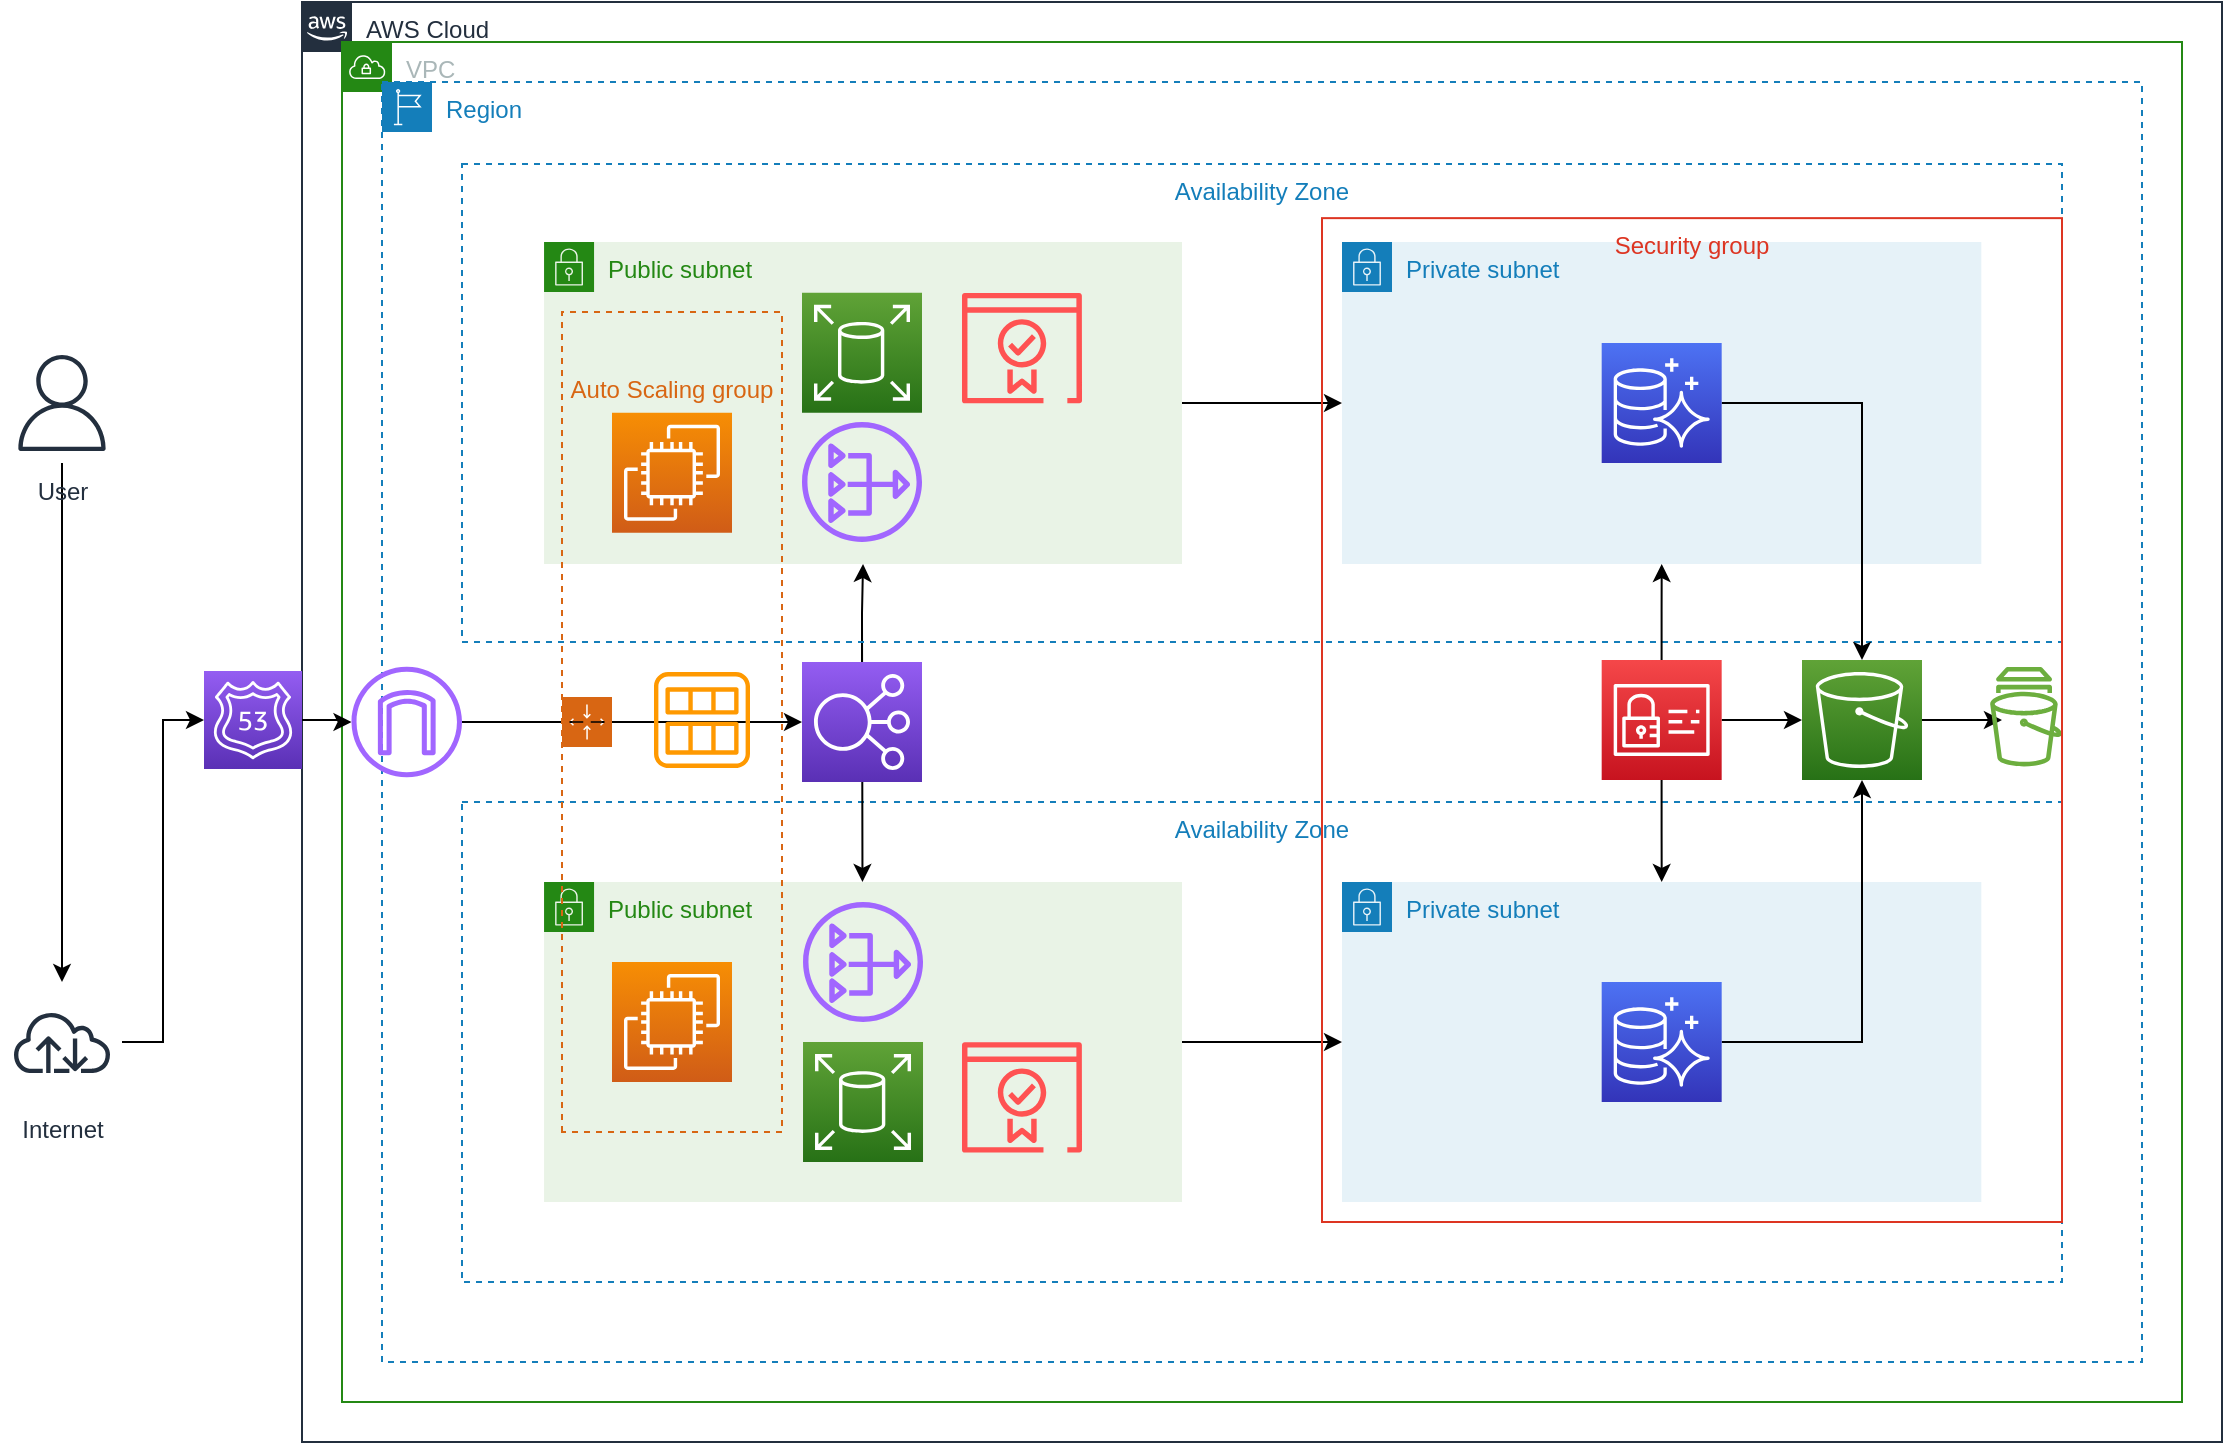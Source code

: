 <mxfile version="15.0.6" type="device"><diagram id="Ht1M8jgEwFfnCIfOTk4-" name="Page-1"><mxGraphModel dx="1632" dy="1680" grid="1" gridSize="10" guides="1" tooltips="1" connect="1" arrows="1" fold="1" page="1" pageScale="1" pageWidth="1169" pageHeight="827" math="0" shadow="0"><root><mxCell id="0"/><mxCell id="1" parent="0"/><mxCell id="tPwh7N59R_ZCn_7_KQ1E-17" value="Availability Zone" style="fillColor=none;strokeColor=#147EBA;dashed=1;verticalAlign=top;fontStyle=0;fontColor=#147EBA;" parent="1" vertex="1"><mxGeometry x="280" y="-360" width="800.0" height="240" as="geometry"/></mxCell><mxCell id="tPwh7N59R_ZCn_7_KQ1E-11" value="AWS Cloud" style="points=[[0,0],[0.25,0],[0.5,0],[0.75,0],[1,0],[1,0.25],[1,0.5],[1,0.75],[1,1],[0.75,1],[0.5,1],[0.25,1],[0,1],[0,0.75],[0,0.5],[0,0.25]];outlineConnect=0;gradientColor=none;html=1;whiteSpace=wrap;fontSize=12;fontStyle=0;shape=mxgraph.aws4.group;grIcon=mxgraph.aws4.group_aws_cloud_alt;strokeColor=#232F3E;fillColor=none;verticalAlign=top;align=left;spacingLeft=30;fontColor=#232F3E;dashed=0;" parent="1" vertex="1"><mxGeometry x="200" y="-760" width="960" height="720" as="geometry"/></mxCell><mxCell id="tPwh7N59R_ZCn_7_KQ1E-14" value="VPC" style="points=[[0,0],[0.25,0],[0.5,0],[0.75,0],[1,0],[1,0.25],[1,0.5],[1,0.75],[1,1],[0.75,1],[0.5,1],[0.25,1],[0,1],[0,0.75],[0,0.5],[0,0.25]];outlineConnect=0;gradientColor=none;html=1;whiteSpace=wrap;fontSize=12;fontStyle=0;shape=mxgraph.aws4.group;grIcon=mxgraph.aws4.group_vpc;strokeColor=#248814;fillColor=none;verticalAlign=top;align=left;spacingLeft=30;fontColor=#AAB7B8;dashed=0;" parent="1" vertex="1"><mxGeometry x="220" y="-740" width="920" height="680" as="geometry"/></mxCell><mxCell id="tPwh7N59R_ZCn_7_KQ1E-15" value="Region" style="points=[[0,0],[0.25,0],[0.5,0],[0.75,0],[1,0],[1,0.25],[1,0.5],[1,0.75],[1,1],[0.75,1],[0.5,1],[0.25,1],[0,1],[0,0.75],[0,0.5],[0,0.25]];outlineConnect=0;gradientColor=none;html=1;whiteSpace=wrap;fontSize=12;fontStyle=0;shape=mxgraph.aws4.group;grIcon=mxgraph.aws4.group_region;strokeColor=#147EBA;fillColor=none;verticalAlign=top;align=left;spacingLeft=30;fontColor=#147EBA;dashed=1;" parent="1" vertex="1"><mxGeometry x="240" y="-720" width="880" height="640" as="geometry"/></mxCell><mxCell id="bKLYIbhU023PiP-nMiZC-33" style="edgeStyle=orthogonalEdgeStyle;rounded=0;orthogonalLoop=1;jettySize=auto;html=1;entryX=0;entryY=0.5;entryDx=0;entryDy=0;" edge="1" parent="1" source="bKLYIbhU023PiP-nMiZC-6" target="bKLYIbhU023PiP-nMiZC-11"><mxGeometry relative="1" as="geometry"/></mxCell><mxCell id="bKLYIbhU023PiP-nMiZC-6" value="Public subnet" style="points=[[0,0],[0.25,0],[0.5,0],[0.75,0],[1,0],[1,0.25],[1,0.5],[1,0.75],[1,1],[0.75,1],[0.5,1],[0.25,1],[0,1],[0,0.75],[0,0.5],[0,0.25]];outlineConnect=0;gradientColor=none;html=1;whiteSpace=wrap;fontSize=12;fontStyle=0;shape=mxgraph.aws4.group;grIcon=mxgraph.aws4.group_security_group;grStroke=0;strokeColor=#248814;fillColor=#E9F3E6;verticalAlign=top;align=left;spacingLeft=30;fontColor=#248814;dashed=0;" vertex="1" parent="1"><mxGeometry x="321.03" y="-320" width="318.97" height="160" as="geometry"/></mxCell><mxCell id="tPwh7N59R_ZCn_7_KQ1E-4" style="edgeStyle=orthogonalEdgeStyle;rounded=0;orthogonalLoop=1;jettySize=auto;html=1;" parent="1" source="bKLYIbhU023PiP-nMiZC-1" target="bKLYIbhU023PiP-nMiZC-2" edge="1"><mxGeometry relative="1" as="geometry"><mxPoint x="50" y="-640" as="sourcePoint"/><mxPoint x="50.475" y="-439" as="targetPoint"/></mxGeometry></mxCell><mxCell id="tPwh7N59R_ZCn_7_KQ1E-6" style="edgeStyle=orthogonalEdgeStyle;rounded=0;orthogonalLoop=1;jettySize=auto;html=1;entryX=0;entryY=0.5;entryDx=0;entryDy=0;entryPerimeter=0;" parent="1" source="bKLYIbhU023PiP-nMiZC-2" target="tPwh7N59R_ZCn_7_KQ1E-5" edge="1"><mxGeometry relative="1" as="geometry"><mxPoint x="90.95" y="-413.5" as="sourcePoint"/></mxGeometry></mxCell><mxCell id="tPwh7N59R_ZCn_7_KQ1E-13" style="edgeStyle=orthogonalEdgeStyle;rounded=0;orthogonalLoop=1;jettySize=auto;html=1;" parent="1" source="tPwh7N59R_ZCn_7_KQ1E-5" target="tPwh7N59R_ZCn_7_KQ1E-7" edge="1"><mxGeometry relative="1" as="geometry"/></mxCell><mxCell id="tPwh7N59R_ZCn_7_KQ1E-5" value="" style="points=[[0,0,0],[0.25,0,0],[0.5,0,0],[0.75,0,0],[1,0,0],[0,1,0],[0.25,1,0],[0.5,1,0],[0.75,1,0],[1,1,0],[0,0.25,0],[0,0.5,0],[0,0.75,0],[1,0.25,0],[1,0.5,0],[1,0.75,0]];outlineConnect=0;fontColor=#232F3E;gradientColor=#945DF2;gradientDirection=north;fillColor=#5A30B5;strokeColor=#ffffff;dashed=0;verticalLabelPosition=bottom;verticalAlign=top;align=center;html=1;fontSize=12;fontStyle=0;aspect=fixed;shape=mxgraph.aws4.resourceIcon;resIcon=mxgraph.aws4.route_53;" parent="1" vertex="1"><mxGeometry x="151" y="-425.5" width="49" height="49" as="geometry"/></mxCell><mxCell id="bKLYIbhU023PiP-nMiZC-29" style="edgeStyle=orthogonalEdgeStyle;rounded=0;orthogonalLoop=1;jettySize=auto;html=1;" edge="1" parent="1" source="tPwh7N59R_ZCn_7_KQ1E-7" target="bKLYIbhU023PiP-nMiZC-14"><mxGeometry relative="1" as="geometry"/></mxCell><mxCell id="tPwh7N59R_ZCn_7_KQ1E-7" value="" style="outlineConnect=0;fontColor=#232F3E;gradientColor=none;fillColor=#A166FF;strokeColor=none;dashed=0;verticalLabelPosition=bottom;verticalAlign=top;align=center;html=1;fontSize=12;fontStyle=0;aspect=fixed;pointerEvents=1;shape=mxgraph.aws4.internet_gateway;" parent="1" vertex="1"><mxGeometry x="224.75" y="-427.63" width="55.25" height="55.25" as="geometry"/></mxCell><mxCell id="bKLYIbhU023PiP-nMiZC-2" value="Internet" style="outlineConnect=0;fontColor=#232F3E;gradientColor=none;strokeColor=#232F3E;fillColor=#ffffff;dashed=0;verticalLabelPosition=bottom;verticalAlign=top;align=center;html=1;fontSize=12;fontStyle=0;aspect=fixed;shape=mxgraph.aws4.resourceIcon;resIcon=mxgraph.aws4.internet;" vertex="1" parent="1"><mxGeometry x="50" y="-270" width="60" height="60" as="geometry"/></mxCell><mxCell id="bKLYIbhU023PiP-nMiZC-30" style="edgeStyle=orthogonalEdgeStyle;rounded=0;orthogonalLoop=1;jettySize=auto;html=1;entryX=0.5;entryY=1;entryDx=0;entryDy=0;" edge="1" parent="1" source="bKLYIbhU023PiP-nMiZC-14" target="bKLYIbhU023PiP-nMiZC-5"><mxGeometry relative="1" as="geometry"/></mxCell><mxCell id="bKLYIbhU023PiP-nMiZC-31" style="edgeStyle=orthogonalEdgeStyle;rounded=0;orthogonalLoop=1;jettySize=auto;html=1;entryX=0.273;entryY=0.625;entryDx=0;entryDy=0;entryPerimeter=0;" edge="1" parent="1" source="bKLYIbhU023PiP-nMiZC-14" target="tPwh7N59R_ZCn_7_KQ1E-15"><mxGeometry relative="1" as="geometry"/></mxCell><mxCell id="bKLYIbhU023PiP-nMiZC-14" value="" style="points=[[0,0,0],[0.25,0,0],[0.5,0,0],[0.75,0,0],[1,0,0],[0,1,0],[0.25,1,0],[0.5,1,0],[0.75,1,0],[1,1,0],[0,0.25,0],[0,0.5,0],[0,0.75,0],[1,0.25,0],[1,0.5,0],[1,0.75,0]];outlineConnect=0;fontColor=#232F3E;gradientColor=#945DF2;gradientDirection=north;fillColor=#5A30B5;strokeColor=#ffffff;dashed=0;verticalLabelPosition=bottom;verticalAlign=top;align=center;html=1;fontSize=12;fontStyle=0;aspect=fixed;shape=mxgraph.aws4.resourceIcon;resIcon=mxgraph.aws4.elastic_load_balancing;" vertex="1" parent="1"><mxGeometry x="450" y="-430" width="60" height="60" as="geometry"/></mxCell><mxCell id="bKLYIbhU023PiP-nMiZC-11" value="Private subnet" style="points=[[0,0],[0.25,0],[0.5,0],[0.75,0],[1,0],[1,0.25],[1,0.5],[1,0.75],[1,1],[0.75,1],[0.5,1],[0.25,1],[0,1],[0,0.75],[0,0.5],[0,0.25]];outlineConnect=0;gradientColor=none;html=1;whiteSpace=wrap;fontSize=12;fontStyle=0;shape=mxgraph.aws4.group;grIcon=mxgraph.aws4.group_security_group;grStroke=0;strokeColor=#147EBA;fillColor=#E6F2F8;verticalAlign=top;align=left;spacingLeft=30;fontColor=#147EBA;dashed=0;" vertex="1" parent="1"><mxGeometry x="720" y="-320" width="319.67" height="160" as="geometry"/></mxCell><mxCell id="bKLYIbhU023PiP-nMiZC-46" style="edgeStyle=orthogonalEdgeStyle;rounded=0;orthogonalLoop=1;jettySize=auto;html=1;entryX=0.5;entryY=1;entryDx=0;entryDy=0;entryPerimeter=0;" edge="1" parent="1" source="bKLYIbhU023PiP-nMiZC-17" target="bKLYIbhU023PiP-nMiZC-35"><mxGeometry relative="1" as="geometry"/></mxCell><mxCell id="bKLYIbhU023PiP-nMiZC-17" value="" style="points=[[0,0,0],[0.25,0,0],[0.5,0,0],[0.75,0,0],[1,0,0],[0,1,0],[0.25,1,0],[0.5,1,0],[0.75,1,0],[1,1,0],[0,0.25,0],[0,0.5,0],[0,0.75,0],[1,0.25,0],[1,0.5,0],[1,0.75,0]];outlineConnect=0;fontColor=#232F3E;gradientColor=#4D72F3;gradientDirection=north;fillColor=#3334B9;strokeColor=#ffffff;dashed=0;verticalLabelPosition=bottom;verticalAlign=top;align=center;html=1;fontSize=12;fontStyle=0;aspect=fixed;shape=mxgraph.aws4.resourceIcon;resIcon=mxgraph.aws4.aurora;" vertex="1" parent="1"><mxGeometry x="849.84" y="-270" width="60" height="60" as="geometry"/></mxCell><mxCell id="bKLYIbhU023PiP-nMiZC-19" value="" style="points=[[0,0,0],[0.25,0,0],[0.5,0,0],[0.75,0,0],[1,0,0],[0,1,0],[0.25,1,0],[0.5,1,0],[0.75,1,0],[1,1,0],[0,0.25,0],[0,0.5,0],[0,0.75,0],[1,0.25,0],[1,0.5,0],[1,0.75,0]];outlineConnect=0;fontColor=#232F3E;gradientColor=#60A337;gradientDirection=north;fillColor=#277116;strokeColor=#ffffff;dashed=0;verticalLabelPosition=bottom;verticalAlign=top;align=center;html=1;fontSize=12;fontStyle=0;aspect=fixed;shape=mxgraph.aws4.resourceIcon;resIcon=mxgraph.aws4.elastic_block_store;" vertex="1" parent="1"><mxGeometry x="450.51" y="-240" width="60" height="60" as="geometry"/></mxCell><mxCell id="bKLYIbhU023PiP-nMiZC-23" value="" style="outlineConnect=0;fontColor=#232F3E;gradientColor=none;fillColor=#FF5252;strokeColor=none;dashed=0;verticalLabelPosition=bottom;verticalAlign=top;align=center;html=1;fontSize=12;fontStyle=0;aspect=fixed;pointerEvents=1;shape=mxgraph.aws4.certificate_manager_2;" vertex="1" parent="1"><mxGeometry x="530" y="-240" width="60" height="55.38" as="geometry"/></mxCell><mxCell id="bKLYIbhU023PiP-nMiZC-26" value="" style="outlineConnect=0;fontColor=#232F3E;gradientColor=none;fillColor=#A166FF;strokeColor=none;dashed=0;verticalLabelPosition=bottom;verticalAlign=top;align=center;html=1;fontSize=12;fontStyle=0;aspect=fixed;pointerEvents=1;shape=mxgraph.aws4.nat_gateway;" vertex="1" parent="1"><mxGeometry x="450.51" y="-310" width="60" height="60" as="geometry"/></mxCell><mxCell id="tPwh7N59R_ZCn_7_KQ1E-16" value="Availability Zone" style="fillColor=none;strokeColor=#147EBA;dashed=1;verticalAlign=top;fontStyle=0;fontColor=#147EBA;" parent="1" vertex="1"><mxGeometry x="280" y="-679" width="800.0" height="239" as="geometry"/></mxCell><mxCell id="bKLYIbhU023PiP-nMiZC-34" style="edgeStyle=orthogonalEdgeStyle;rounded=0;orthogonalLoop=1;jettySize=auto;html=1;" edge="1" parent="1" source="bKLYIbhU023PiP-nMiZC-5" target="bKLYIbhU023PiP-nMiZC-9"><mxGeometry relative="1" as="geometry"/></mxCell><mxCell id="bKLYIbhU023PiP-nMiZC-5" value="Public subnet" style="points=[[0,0],[0.25,0],[0.5,0],[0.75,0],[1,0],[1,0.25],[1,0.5],[1,0.75],[1,1],[0.75,1],[0.5,1],[0.25,1],[0,1],[0,0.75],[0,0.5],[0,0.25]];outlineConnect=0;gradientColor=none;html=1;whiteSpace=wrap;fontSize=12;fontStyle=0;shape=mxgraph.aws4.group;grIcon=mxgraph.aws4.group_security_group;grStroke=0;strokeColor=#248814;fillColor=#E9F3E6;verticalAlign=top;align=left;spacingLeft=30;fontColor=#248814;dashed=0;" vertex="1" parent="1"><mxGeometry x="321.03" y="-640" width="318.97" height="161" as="geometry"/></mxCell><mxCell id="bKLYIbhU023PiP-nMiZC-9" value="Private subnet" style="points=[[0,0],[0.25,0],[0.5,0],[0.75,0],[1,0],[1,0.25],[1,0.5],[1,0.75],[1,1],[0.75,1],[0.5,1],[0.25,1],[0,1],[0,0.75],[0,0.5],[0,0.25]];outlineConnect=0;gradientColor=none;html=1;whiteSpace=wrap;fontSize=12;fontStyle=0;shape=mxgraph.aws4.group;grIcon=mxgraph.aws4.group_security_group;grStroke=0;strokeColor=#147EBA;fillColor=#E6F2F8;verticalAlign=top;align=left;spacingLeft=30;fontColor=#147EBA;dashed=0;" vertex="1" parent="1"><mxGeometry x="720" y="-640" width="319.67" height="161" as="geometry"/></mxCell><mxCell id="bKLYIbhU023PiP-nMiZC-45" style="edgeStyle=orthogonalEdgeStyle;rounded=0;orthogonalLoop=1;jettySize=auto;html=1;entryX=0.5;entryY=0;entryDx=0;entryDy=0;entryPerimeter=0;" edge="1" parent="1" source="bKLYIbhU023PiP-nMiZC-18" target="bKLYIbhU023PiP-nMiZC-35"><mxGeometry relative="1" as="geometry"/></mxCell><mxCell id="bKLYIbhU023PiP-nMiZC-18" value="" style="points=[[0,0,0],[0.25,0,0],[0.5,0,0],[0.75,0,0],[1,0,0],[0,1,0],[0.25,1,0],[0.5,1,0],[0.75,1,0],[1,1,0],[0,0.25,0],[0,0.5,0],[0,0.75,0],[1,0.25,0],[1,0.5,0],[1,0.75,0]];outlineConnect=0;fontColor=#232F3E;gradientColor=#4D72F3;gradientDirection=north;fillColor=#3334B9;strokeColor=#ffffff;dashed=0;verticalLabelPosition=bottom;verticalAlign=top;align=center;html=1;fontSize=12;fontStyle=0;aspect=fixed;shape=mxgraph.aws4.resourceIcon;resIcon=mxgraph.aws4.aurora;" vertex="1" parent="1"><mxGeometry x="849.84" y="-589.5" width="60" height="60" as="geometry"/></mxCell><mxCell id="bKLYIbhU023PiP-nMiZC-16" value="" style="points=[[0,0,0],[0.25,0,0],[0.5,0,0],[0.75,0,0],[1,0,0],[0,1,0],[0.25,1,0],[0.5,1,0],[0.75,1,0],[1,1,0],[0,0.25,0],[0,0.5,0],[0,0.75,0],[1,0.25,0],[1,0.5,0],[1,0.75,0]];outlineConnect=0;fontColor=#232F3E;gradientColor=#F78E04;gradientDirection=north;fillColor=#D05C17;strokeColor=#ffffff;dashed=0;verticalLabelPosition=bottom;verticalAlign=top;align=center;html=1;fontSize=12;fontStyle=0;aspect=fixed;shape=mxgraph.aws4.resourceIcon;resIcon=mxgraph.aws4.ec2;" vertex="1" parent="1"><mxGeometry x="355" y="-554.62" width="60" height="60" as="geometry"/></mxCell><mxCell id="bKLYIbhU023PiP-nMiZC-20" value="" style="points=[[0,0,0],[0.25,0,0],[0.5,0,0],[0.75,0,0],[1,0,0],[0,1,0],[0.25,1,0],[0.5,1,0],[0.75,1,0],[1,1,0],[0,0.25,0],[0,0.5,0],[0,0.75,0],[1,0.25,0],[1,0.5,0],[1,0.75,0]];outlineConnect=0;fontColor=#232F3E;gradientColor=#60A337;gradientDirection=north;fillColor=#277116;strokeColor=#ffffff;dashed=0;verticalLabelPosition=bottom;verticalAlign=top;align=center;html=1;fontSize=12;fontStyle=0;aspect=fixed;shape=mxgraph.aws4.resourceIcon;resIcon=mxgraph.aws4.elastic_block_store;" vertex="1" parent="1"><mxGeometry x="450" y="-614.62" width="60" height="60" as="geometry"/></mxCell><mxCell id="bKLYIbhU023PiP-nMiZC-37" style="edgeStyle=orthogonalEdgeStyle;rounded=0;orthogonalLoop=1;jettySize=auto;html=1;" edge="1" parent="1" source="bKLYIbhU023PiP-nMiZC-21" target="bKLYIbhU023PiP-nMiZC-9"><mxGeometry relative="1" as="geometry"/></mxCell><mxCell id="bKLYIbhU023PiP-nMiZC-38" style="edgeStyle=orthogonalEdgeStyle;rounded=0;orthogonalLoop=1;jettySize=auto;html=1;" edge="1" parent="1" source="bKLYIbhU023PiP-nMiZC-21" target="bKLYIbhU023PiP-nMiZC-11"><mxGeometry relative="1" as="geometry"/></mxCell><mxCell id="bKLYIbhU023PiP-nMiZC-27" value="Auto Scaling group" style="points=[[0,0],[0.25,0],[0.5,0],[0.75,0],[1,0],[1,0.25],[1,0.5],[1,0.75],[1,1],[0.75,1],[0.5,1],[0.25,1],[0,1],[0,0.75],[0,0.5],[0,0.25]];outlineConnect=0;gradientColor=none;html=1;whiteSpace=wrap;fontSize=12;fontStyle=0;shape=mxgraph.aws4.groupCenter;grIcon=mxgraph.aws4.group_auto_scaling_group;grStroke=1;strokeColor=#D86613;fillColor=none;verticalAlign=top;align=center;fontColor=#D86613;dashed=1;spacingTop=25;direction=south;flipV=1;flipH=1;" vertex="1" parent="1"><mxGeometry x="330" y="-605" width="110" height="410" as="geometry"/></mxCell><mxCell id="bKLYIbhU023PiP-nMiZC-48" style="edgeStyle=orthogonalEdgeStyle;rounded=0;orthogonalLoop=1;jettySize=auto;html=1;entryX=0;entryY=0.5;entryDx=0;entryDy=0;entryPerimeter=0;" edge="1" parent="1" source="bKLYIbhU023PiP-nMiZC-21" target="bKLYIbhU023PiP-nMiZC-35"><mxGeometry relative="1" as="geometry"/></mxCell><mxCell id="bKLYIbhU023PiP-nMiZC-21" value="" style="points=[[0,0,0],[0.25,0,0],[0.5,0,0],[0.75,0,0],[1,0,0],[0,1,0],[0.25,1,0],[0.5,1,0],[0.75,1,0],[1,1,0],[0,0.25,0],[0,0.5,0],[0,0.75,0],[1,0.25,0],[1,0.5,0],[1,0.75,0]];outlineConnect=0;fontColor=#232F3E;gradientColor=#F54749;gradientDirection=north;fillColor=#C7131F;strokeColor=#ffffff;dashed=0;verticalLabelPosition=bottom;verticalAlign=top;align=center;html=1;fontSize=12;fontStyle=0;aspect=fixed;shape=mxgraph.aws4.resourceIcon;resIcon=mxgraph.aws4.identity_and_access_management;" vertex="1" parent="1"><mxGeometry x="849.84" y="-431" width="60" height="60" as="geometry"/></mxCell><mxCell id="bKLYIbhU023PiP-nMiZC-24" value="" style="outlineConnect=0;fontColor=#232F3E;gradientColor=none;fillColor=#FF5252;strokeColor=none;dashed=0;verticalLabelPosition=bottom;verticalAlign=top;align=center;html=1;fontSize=12;fontStyle=0;aspect=fixed;pointerEvents=1;shape=mxgraph.aws4.certificate_manager_2;" vertex="1" parent="1"><mxGeometry x="530" y="-614.62" width="60" height="55.38" as="geometry"/></mxCell><mxCell id="bKLYIbhU023PiP-nMiZC-25" value="" style="outlineConnect=0;fontColor=#232F3E;gradientColor=none;fillColor=#A166FF;strokeColor=none;dashed=0;verticalLabelPosition=bottom;verticalAlign=top;align=center;html=1;fontSize=12;fontStyle=0;aspect=fixed;pointerEvents=1;shape=mxgraph.aws4.nat_gateway;" vertex="1" parent="1"><mxGeometry x="450" y="-550" width="60" height="60" as="geometry"/></mxCell><mxCell id="bKLYIbhU023PiP-nMiZC-15" value="" style="points=[[0,0,0],[0.25,0,0],[0.5,0,0],[0.75,0,0],[1,0,0],[0,1,0],[0.25,1,0],[0.5,1,0],[0.75,1,0],[1,1,0],[0,0.25,0],[0,0.5,0],[0,0.75,0],[1,0.25,0],[1,0.5,0],[1,0.75,0]];outlineConnect=0;fontColor=#232F3E;gradientColor=#F78E04;gradientDirection=north;fillColor=#D05C17;strokeColor=#ffffff;dashed=0;verticalLabelPosition=bottom;verticalAlign=top;align=center;html=1;fontSize=12;fontStyle=0;aspect=fixed;shape=mxgraph.aws4.resourceIcon;resIcon=mxgraph.aws4.ec2;" vertex="1" parent="1"><mxGeometry x="355" y="-280" width="60" height="60" as="geometry"/></mxCell><mxCell id="bKLYIbhU023PiP-nMiZC-49" style="edgeStyle=orthogonalEdgeStyle;rounded=0;orthogonalLoop=1;jettySize=auto;html=1;entryX=0.164;entryY=0.533;entryDx=0;entryDy=0;entryPerimeter=0;" edge="1" parent="1" source="bKLYIbhU023PiP-nMiZC-35" target="bKLYIbhU023PiP-nMiZC-36"><mxGeometry relative="1" as="geometry"/></mxCell><mxCell id="bKLYIbhU023PiP-nMiZC-35" value="" style="points=[[0,0,0],[0.25,0,0],[0.5,0,0],[0.75,0,0],[1,0,0],[0,1,0],[0.25,1,0],[0.5,1,0],[0.75,1,0],[1,1,0],[0,0.25,0],[0,0.5,0],[0,0.75,0],[1,0.25,0],[1,0.5,0],[1,0.75,0]];outlineConnect=0;fontColor=#232F3E;gradientColor=#60A337;gradientDirection=north;fillColor=#277116;strokeColor=#ffffff;dashed=0;verticalLabelPosition=bottom;verticalAlign=top;align=center;html=1;fontSize=12;fontStyle=0;aspect=fixed;shape=mxgraph.aws4.resourceIcon;resIcon=mxgraph.aws4.s3;" vertex="1" parent="1"><mxGeometry x="950" y="-431" width="60" height="60" as="geometry"/></mxCell><mxCell id="bKLYIbhU023PiP-nMiZC-36" value="" style="outlineConnect=0;fontColor=#232F3E;gradientColor=none;fillColor=#6CAE3E;strokeColor=none;dashed=0;verticalLabelPosition=bottom;verticalAlign=top;align=center;html=1;fontSize=12;fontStyle=0;aspect=fixed;pointerEvents=1;shape=mxgraph.aws4.snapshot;" vertex="1" parent="1"><mxGeometry x="1044.1" y="-427.63" width="35.9" height="50" as="geometry"/></mxCell><mxCell id="bKLYIbhU023PiP-nMiZC-1" value="User" style="outlineConnect=0;fontColor=#232F3E;gradientColor=none;strokeColor=#232F3E;fillColor=#ffffff;dashed=0;verticalLabelPosition=bottom;verticalAlign=top;align=center;html=1;fontSize=12;fontStyle=0;aspect=fixed;shape=mxgraph.aws4.resourceIcon;resIcon=mxgraph.aws4.user;" vertex="1" parent="1"><mxGeometry x="50" y="-589.5" width="60" height="60" as="geometry"/></mxCell><mxCell id="bKLYIbhU023PiP-nMiZC-47" value="" style="outlineConnect=0;fontColor=#232F3E;gradientColor=none;fillColor=#FF9900;strokeColor=none;dashed=0;verticalLabelPosition=bottom;verticalAlign=top;align=center;html=1;fontSize=12;fontStyle=0;aspect=fixed;pointerEvents=1;shape=mxgraph.aws4.ami;" vertex="1" parent="1"><mxGeometry x="376" y="-425" width="48" height="48" as="geometry"/></mxCell><mxCell id="bKLYIbhU023PiP-nMiZC-50" value="Security group" style="fillColor=none;strokeColor=#DD3522;verticalAlign=top;fontStyle=0;fontColor=#DD3522;" vertex="1" parent="1"><mxGeometry x="710" y="-651.93" width="370" height="501.93" as="geometry"/></mxCell></root></mxGraphModel></diagram></mxfile>